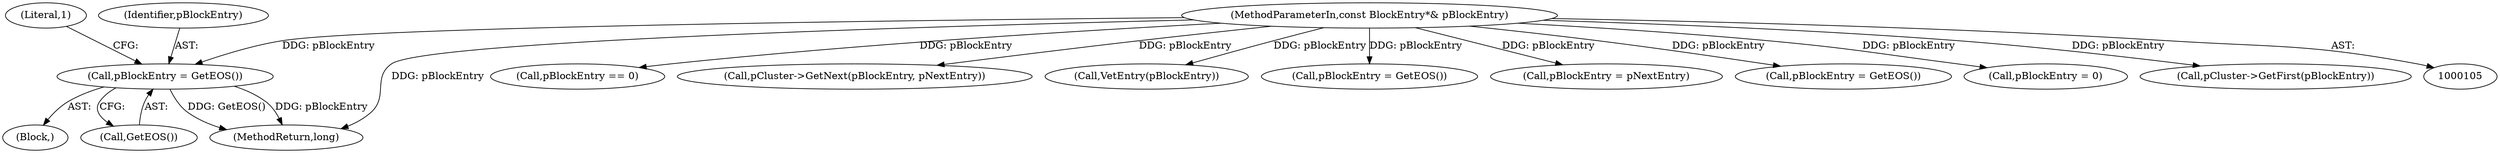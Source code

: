 digraph "0_Android_04839626ed859623901ebd3a5fd483982186b59d_81@pointer" {
"1000136" [label="(Call,pBlockEntry = GetEOS())"];
"1000106" [label="(MethodParameterIn,const BlockEntry*& pBlockEntry)"];
"1000158" [label="(Call,pBlockEntry == 0)"];
"1000192" [label="(Call,pCluster->GetNext(pBlockEntry, pNextEntry))"];
"1000136" [label="(Call,pBlockEntry = GetEOS())"];
"1000185" [label="(Call,VetEntry(pBlockEntry))"];
"1000140" [label="(Literal,1)"];
"1000123" [label="(Call,pBlockEntry = GetEOS())"];
"1000135" [label="(Block,)"];
"1000206" [label="(Call,pBlockEntry = pNextEntry)"];
"1000137" [label="(Identifier,pBlockEntry)"];
"1000106" [label="(MethodParameterIn,const BlockEntry*& pBlockEntry)"];
"1000220" [label="(Call,pBlockEntry = GetEOS())"];
"1000141" [label="(Call,pBlockEntry = 0)"];
"1000138" [label="(Call,GetEOS())"];
"1000225" [label="(MethodReturn,long)"];
"1000149" [label="(Call,pCluster->GetFirst(pBlockEntry))"];
"1000136" -> "1000135"  [label="AST: "];
"1000136" -> "1000138"  [label="CFG: "];
"1000137" -> "1000136"  [label="AST: "];
"1000138" -> "1000136"  [label="AST: "];
"1000140" -> "1000136"  [label="CFG: "];
"1000136" -> "1000225"  [label="DDG: GetEOS()"];
"1000136" -> "1000225"  [label="DDG: pBlockEntry"];
"1000106" -> "1000136"  [label="DDG: pBlockEntry"];
"1000106" -> "1000105"  [label="AST: "];
"1000106" -> "1000225"  [label="DDG: pBlockEntry"];
"1000106" -> "1000123"  [label="DDG: pBlockEntry"];
"1000106" -> "1000141"  [label="DDG: pBlockEntry"];
"1000106" -> "1000149"  [label="DDG: pBlockEntry"];
"1000106" -> "1000158"  [label="DDG: pBlockEntry"];
"1000106" -> "1000185"  [label="DDG: pBlockEntry"];
"1000106" -> "1000192"  [label="DDG: pBlockEntry"];
"1000106" -> "1000206"  [label="DDG: pBlockEntry"];
"1000106" -> "1000220"  [label="DDG: pBlockEntry"];
}
